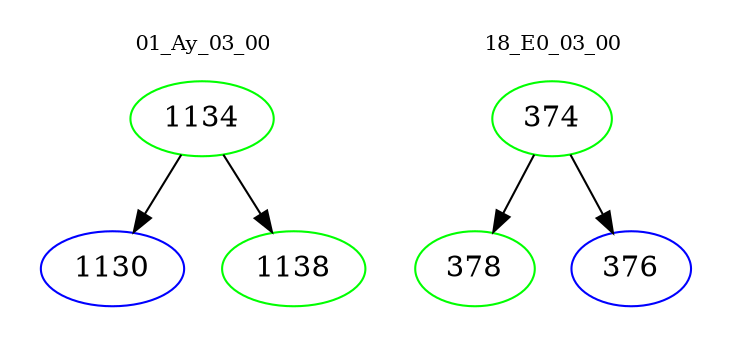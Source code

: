 digraph{
subgraph cluster_0 {
color = white
label = "01_Ay_03_00";
fontsize=10;
T0_1134 [label="1134", color="green"]
T0_1134 -> T0_1130 [color="black"]
T0_1130 [label="1130", color="blue"]
T0_1134 -> T0_1138 [color="black"]
T0_1138 [label="1138", color="green"]
}
subgraph cluster_1 {
color = white
label = "18_E0_03_00";
fontsize=10;
T1_374 [label="374", color="green"]
T1_374 -> T1_378 [color="black"]
T1_378 [label="378", color="green"]
T1_374 -> T1_376 [color="black"]
T1_376 [label="376", color="blue"]
}
}
